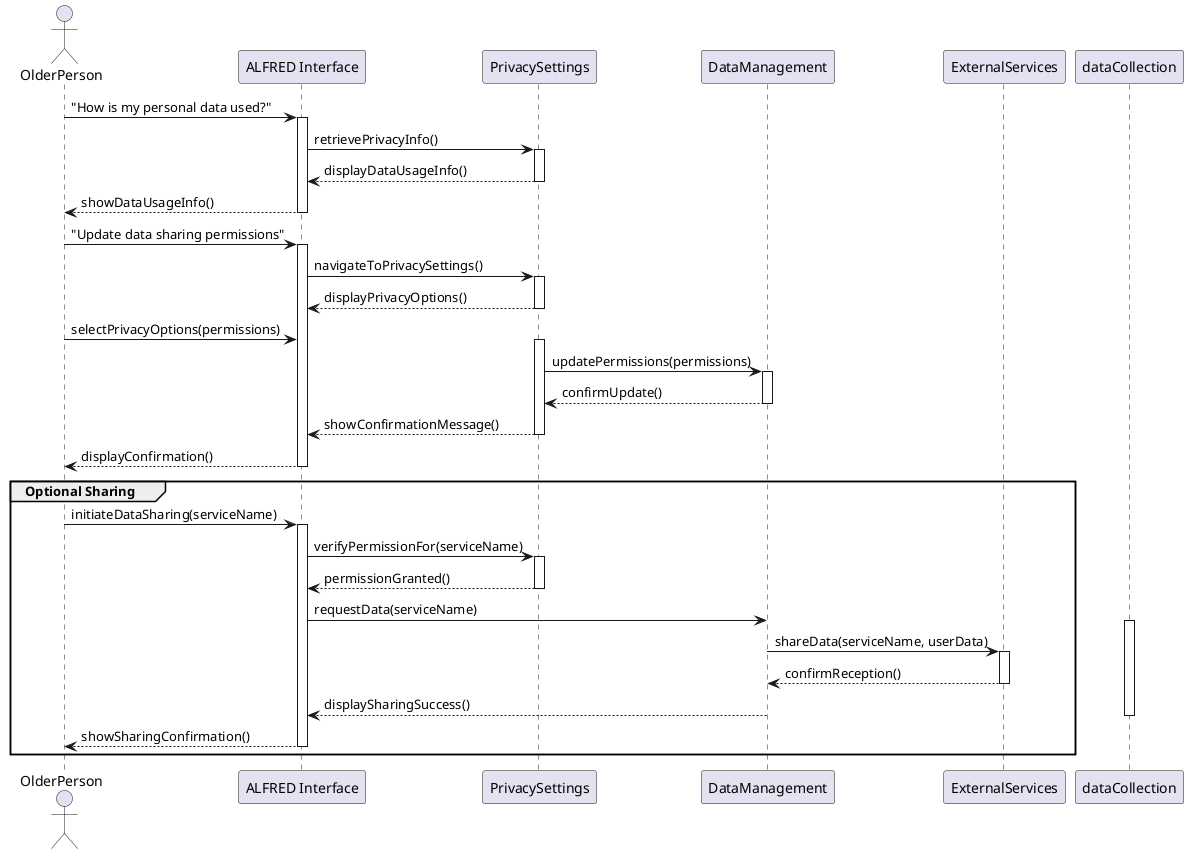 @startuml
actor OlderPerson as user
participant "ALFRED Interface" as interface
participant "PrivacySettings" as settings
participant "DataManagement" as dataManager
participant "ExternalServices" as services

user -> interface: "How is my personal data used?"
activate interface

interface -> settings: retrievePrivacyInfo()
activate settings

settings --> interface: displayDataUsageInfo()
deactivate settings

interface --> user: showDataUsageInfo()
deactivate interface

user -> interface: "Update data sharing permissions"
activate interface

interface -> settings: navigateToPrivacySettings()
activate settings

settings --> interface: displayPrivacyOptions()
deactivate settings

user -> interface: selectPrivacyOptions(permissions)
activate settings

settings -> dataManager: updatePermissions(permissions)
activate dataManager

dataManager --> settings: confirmUpdate()
deactivate dataManager

settings --> interface: showConfirmationMessage()
deactivate settings

interface --> user: displayConfirmation()
deactivate interface

group Optional Sharing
    user -> interface: initiateDataSharing(serviceName)
    activate interface

    interface -> settings: verifyPermissionFor(serviceName)
    activate settings

    settings --> interface: permissionGranted()
    deactivate settings

    interface -> dataManager: requestData(serviceName)
    activate dataCollection

    dataManager -> services: shareData(serviceName, userData)
    activate services

    services --> dataManager: confirmReception()
    deactivate services

    dataManager --> interface: displaySharingSuccess()
    deactivate dataCollection

    interface --> user: showSharingConfirmation()
    deactivate interface
end

@enduml